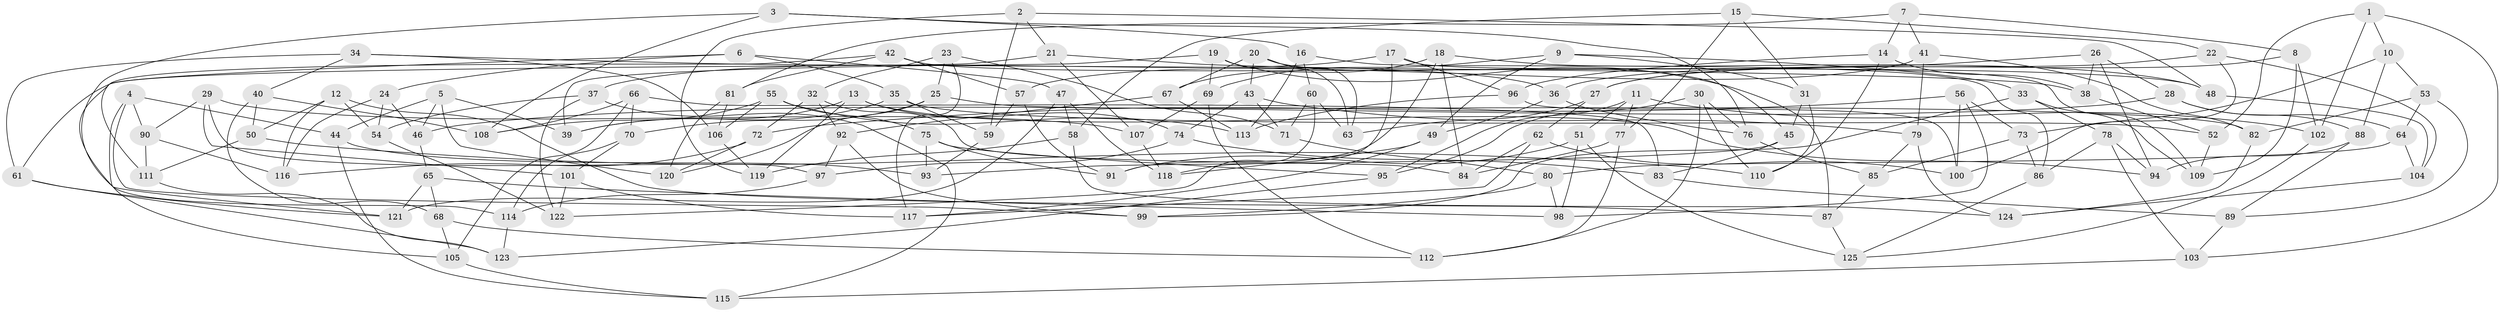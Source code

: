 // coarse degree distribution, {4: 0.5866666666666667, 8: 0.05333333333333334, 5: 0.013333333333333334, 11: 0.013333333333333334, 6: 0.2, 7: 0.04, 10: 0.04, 12: 0.013333333333333334, 3: 0.02666666666666667, 9: 0.013333333333333334}
// Generated by graph-tools (version 1.1) at 2025/20/03/04/25 18:20:30]
// undirected, 125 vertices, 250 edges
graph export_dot {
graph [start="1"]
  node [color=gray90,style=filled];
  1;
  2;
  3;
  4;
  5;
  6;
  7;
  8;
  9;
  10;
  11;
  12;
  13;
  14;
  15;
  16;
  17;
  18;
  19;
  20;
  21;
  22;
  23;
  24;
  25;
  26;
  27;
  28;
  29;
  30;
  31;
  32;
  33;
  34;
  35;
  36;
  37;
  38;
  39;
  40;
  41;
  42;
  43;
  44;
  45;
  46;
  47;
  48;
  49;
  50;
  51;
  52;
  53;
  54;
  55;
  56;
  57;
  58;
  59;
  60;
  61;
  62;
  63;
  64;
  65;
  66;
  67;
  68;
  69;
  70;
  71;
  72;
  73;
  74;
  75;
  76;
  77;
  78;
  79;
  80;
  81;
  82;
  83;
  84;
  85;
  86;
  87;
  88;
  89;
  90;
  91;
  92;
  93;
  94;
  95;
  96;
  97;
  98;
  99;
  100;
  101;
  102;
  103;
  104;
  105;
  106;
  107;
  108;
  109;
  110;
  111;
  112;
  113;
  114;
  115;
  116;
  117;
  118;
  119;
  120;
  121;
  122;
  123;
  124;
  125;
  1 -- 10;
  1 -- 52;
  1 -- 102;
  1 -- 103;
  2 -- 119;
  2 -- 59;
  2 -- 48;
  2 -- 21;
  3 -- 76;
  3 -- 114;
  3 -- 108;
  3 -- 16;
  4 -- 44;
  4 -- 105;
  4 -- 90;
  4 -- 99;
  5 -- 120;
  5 -- 46;
  5 -- 39;
  5 -- 44;
  6 -- 47;
  6 -- 35;
  6 -- 111;
  6 -- 24;
  7 -- 41;
  7 -- 81;
  7 -- 8;
  7 -- 14;
  8 -- 27;
  8 -- 102;
  8 -- 109;
  9 -- 33;
  9 -- 49;
  9 -- 69;
  9 -- 31;
  10 -- 73;
  10 -- 53;
  10 -- 88;
  11 -- 95;
  11 -- 102;
  11 -- 51;
  11 -- 77;
  12 -- 87;
  12 -- 54;
  12 -- 116;
  12 -- 50;
  13 -- 94;
  13 -- 39;
  13 -- 74;
  13 -- 119;
  14 -- 96;
  14 -- 38;
  14 -- 110;
  15 -- 77;
  15 -- 22;
  15 -- 31;
  15 -- 58;
  16 -- 86;
  16 -- 113;
  16 -- 60;
  17 -- 37;
  17 -- 109;
  17 -- 118;
  17 -- 96;
  18 -- 67;
  18 -- 91;
  18 -- 48;
  18 -- 84;
  19 -- 69;
  19 -- 39;
  19 -- 87;
  19 -- 63;
  20 -- 43;
  20 -- 67;
  20 -- 45;
  20 -- 63;
  21 -- 36;
  21 -- 107;
  21 -- 61;
  22 -- 100;
  22 -- 27;
  22 -- 104;
  23 -- 25;
  23 -- 32;
  23 -- 71;
  23 -- 117;
  24 -- 116;
  24 -- 46;
  24 -- 54;
  25 -- 70;
  25 -- 120;
  25 -- 82;
  26 -- 28;
  26 -- 38;
  26 -- 94;
  26 -- 36;
  27 -- 63;
  27 -- 62;
  28 -- 46;
  28 -- 88;
  28 -- 64;
  29 -- 90;
  29 -- 97;
  29 -- 107;
  29 -- 101;
  30 -- 112;
  30 -- 110;
  30 -- 95;
  30 -- 76;
  31 -- 110;
  31 -- 45;
  32 -- 72;
  32 -- 84;
  32 -- 92;
  33 -- 99;
  33 -- 78;
  33 -- 109;
  34 -- 61;
  34 -- 38;
  34 -- 106;
  34 -- 40;
  35 -- 59;
  35 -- 52;
  35 -- 39;
  36 -- 76;
  36 -- 49;
  37 -- 115;
  37 -- 122;
  37 -- 54;
  38 -- 52;
  40 -- 108;
  40 -- 68;
  40 -- 50;
  41 -- 82;
  41 -- 57;
  41 -- 79;
  42 -- 81;
  42 -- 48;
  42 -- 121;
  42 -- 57;
  43 -- 74;
  43 -- 71;
  43 -- 79;
  44 -- 115;
  44 -- 93;
  45 -- 93;
  45 -- 83;
  46 -- 65;
  47 -- 58;
  47 -- 121;
  47 -- 118;
  48 -- 104;
  49 -- 117;
  49 -- 118;
  50 -- 110;
  50 -- 111;
  51 -- 98;
  51 -- 91;
  51 -- 125;
  52 -- 109;
  53 -- 64;
  53 -- 82;
  53 -- 89;
  54 -- 122;
  55 -- 108;
  55 -- 75;
  55 -- 113;
  55 -- 106;
  56 -- 73;
  56 -- 100;
  56 -- 98;
  56 -- 72;
  57 -- 59;
  57 -- 91;
  58 -- 124;
  58 -- 119;
  59 -- 93;
  60 -- 71;
  60 -- 122;
  60 -- 63;
  61 -- 121;
  61 -- 123;
  62 -- 84;
  62 -- 100;
  62 -- 117;
  64 -- 80;
  64 -- 104;
  65 -- 68;
  65 -- 98;
  65 -- 121;
  66 -- 108;
  66 -- 105;
  66 -- 70;
  66 -- 83;
  67 -- 113;
  67 -- 92;
  68 -- 112;
  68 -- 105;
  69 -- 107;
  69 -- 112;
  70 -- 114;
  70 -- 101;
  71 -- 80;
  72 -- 120;
  72 -- 116;
  73 -- 86;
  73 -- 85;
  74 -- 83;
  74 -- 97;
  75 -- 93;
  75 -- 95;
  75 -- 91;
  76 -- 85;
  77 -- 84;
  77 -- 112;
  78 -- 86;
  78 -- 94;
  78 -- 103;
  79 -- 124;
  79 -- 85;
  80 -- 98;
  80 -- 99;
  81 -- 120;
  81 -- 106;
  82 -- 124;
  83 -- 89;
  85 -- 87;
  86 -- 125;
  87 -- 125;
  88 -- 94;
  88 -- 89;
  89 -- 103;
  90 -- 116;
  90 -- 111;
  92 -- 99;
  92 -- 97;
  95 -- 123;
  96 -- 113;
  96 -- 100;
  97 -- 114;
  101 -- 117;
  101 -- 122;
  102 -- 125;
  103 -- 115;
  104 -- 124;
  105 -- 115;
  106 -- 119;
  107 -- 118;
  111 -- 123;
  114 -- 123;
}
